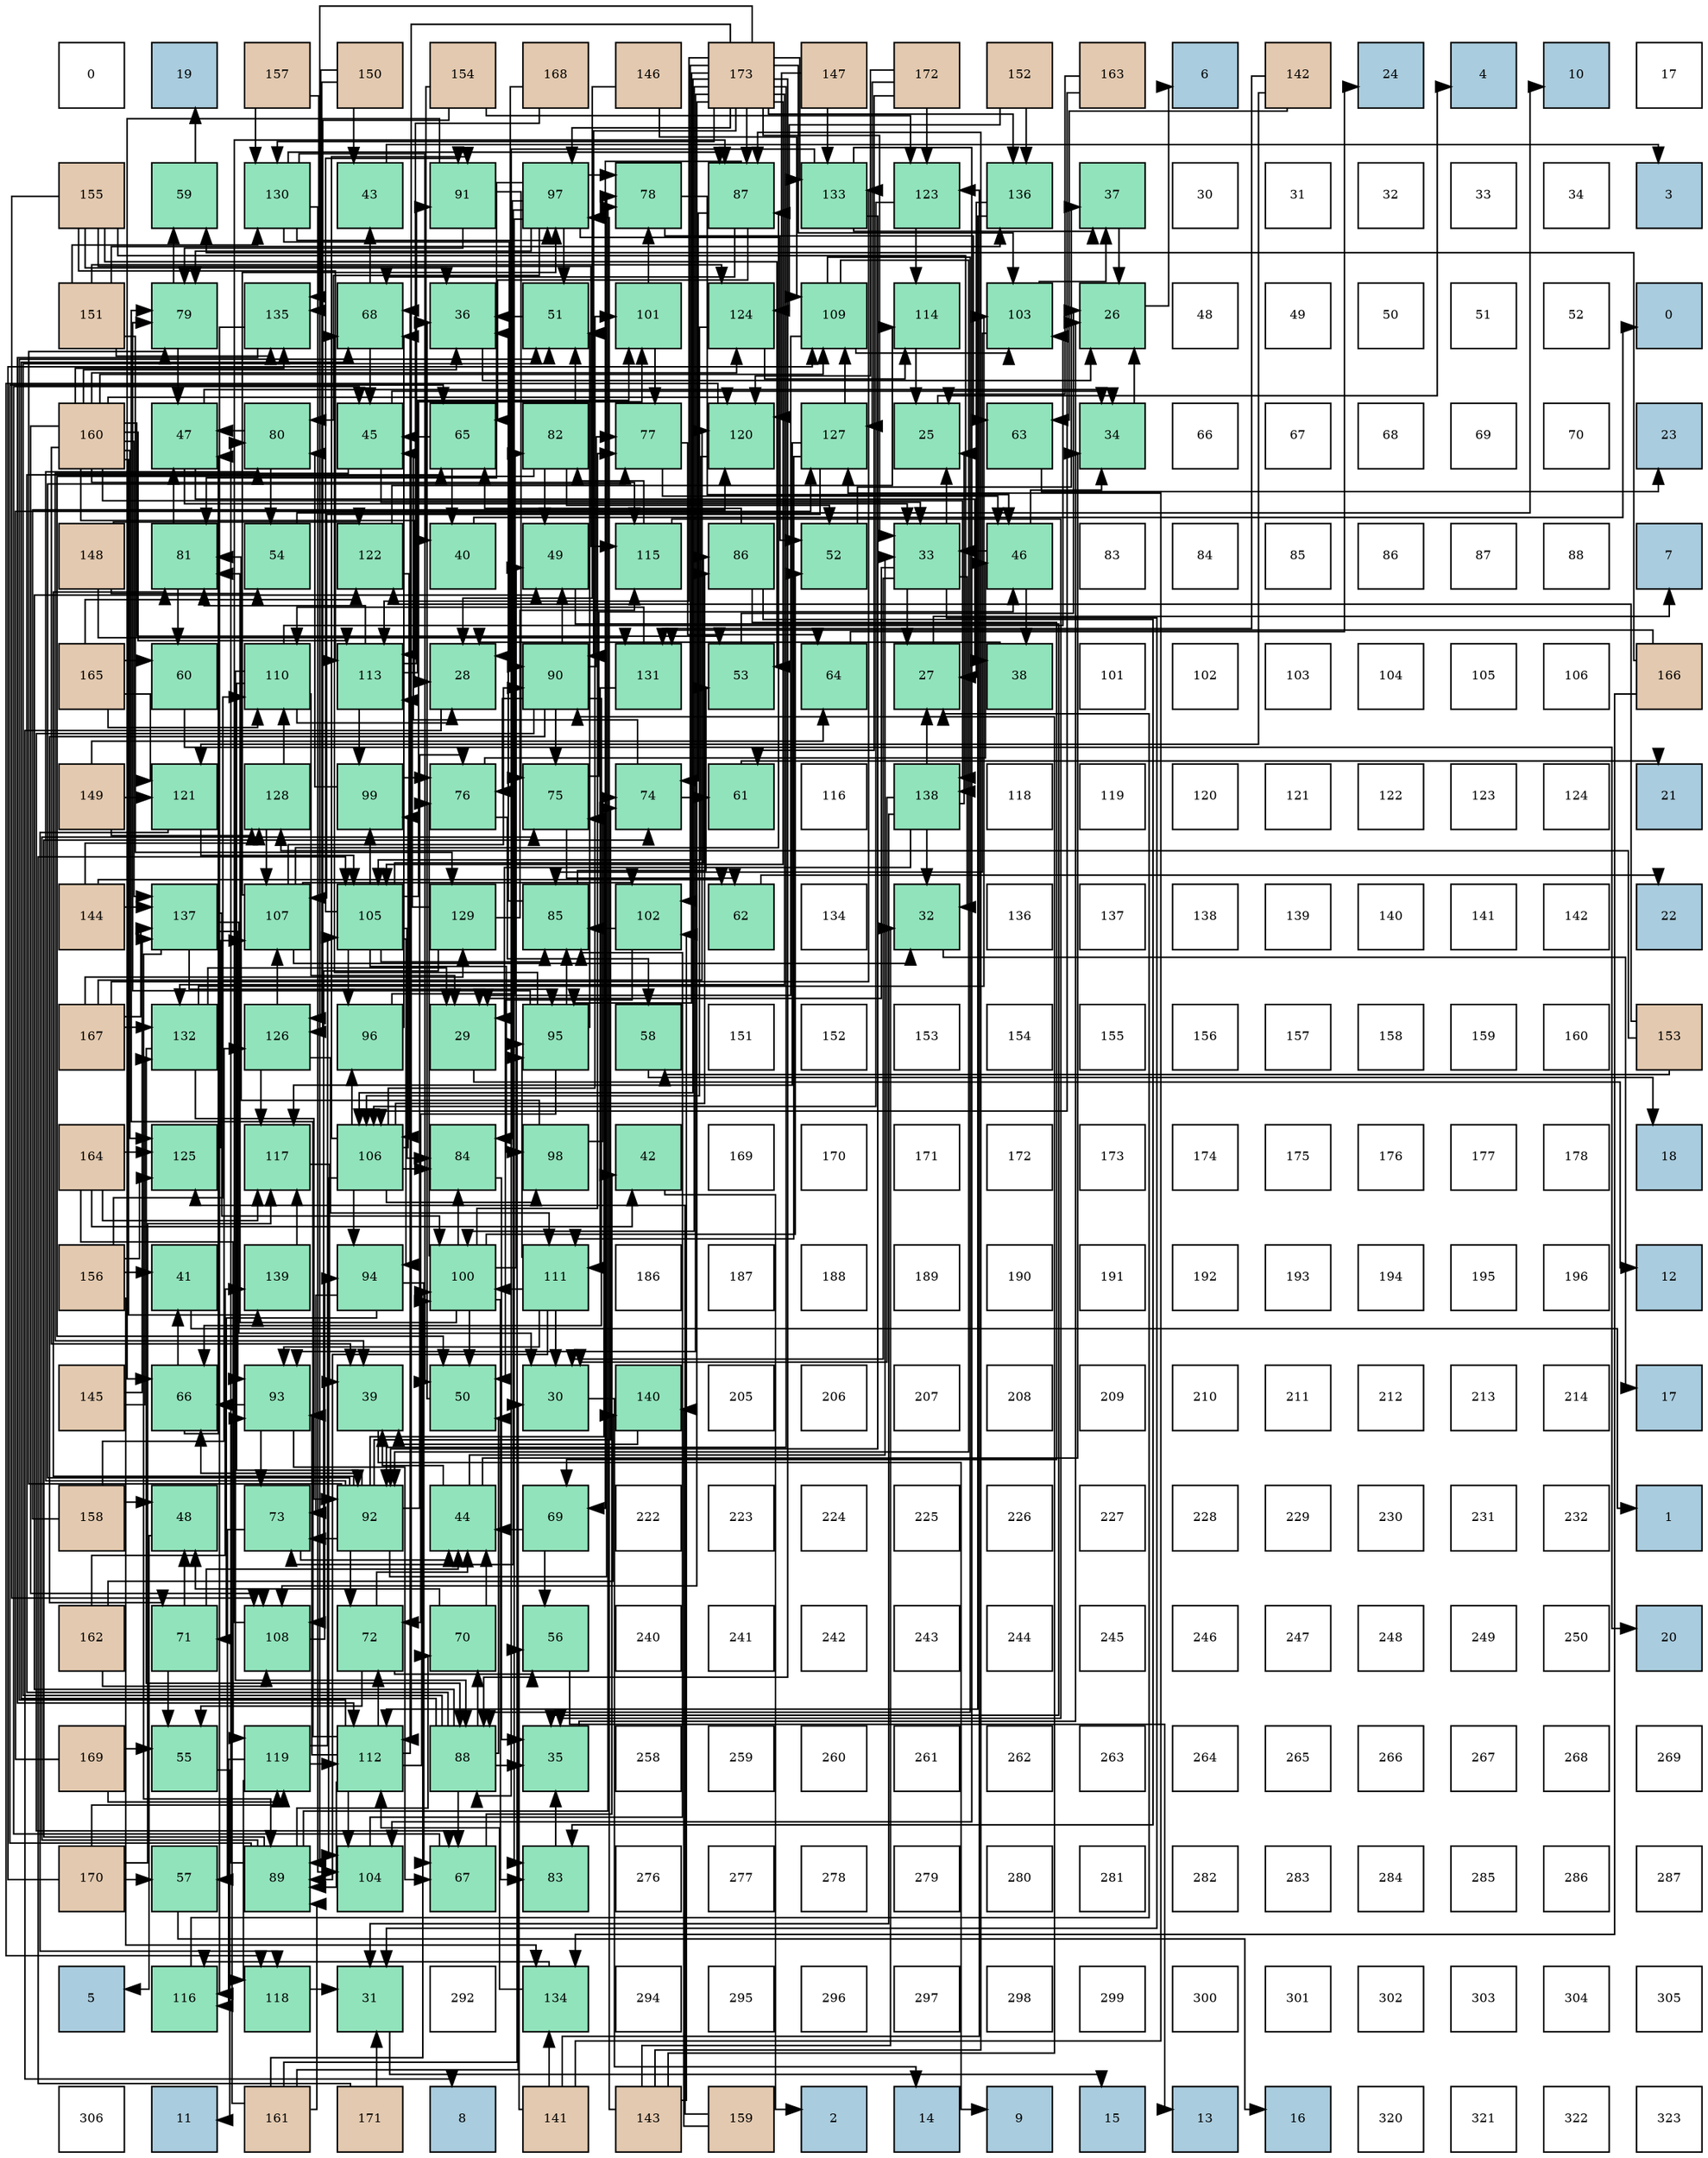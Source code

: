 digraph layout{
 rankdir=TB;
 splines=ortho;
 node [style=filled shape=square fixedsize=true width=0.6];
0[label="0", fontsize=8, fillcolor="#ffffff"];
1[label="19", fontsize=8, fillcolor="#a9ccde"];
2[label="157", fontsize=8, fillcolor="#e3c9af"];
3[label="150", fontsize=8, fillcolor="#e3c9af"];
4[label="154", fontsize=8, fillcolor="#e3c9af"];
5[label="168", fontsize=8, fillcolor="#e3c9af"];
6[label="146", fontsize=8, fillcolor="#e3c9af"];
7[label="173", fontsize=8, fillcolor="#e3c9af"];
8[label="147", fontsize=8, fillcolor="#e3c9af"];
9[label="172", fontsize=8, fillcolor="#e3c9af"];
10[label="152", fontsize=8, fillcolor="#e3c9af"];
11[label="163", fontsize=8, fillcolor="#e3c9af"];
12[label="6", fontsize=8, fillcolor="#a9ccde"];
13[label="142", fontsize=8, fillcolor="#e3c9af"];
14[label="24", fontsize=8, fillcolor="#a9ccde"];
15[label="4", fontsize=8, fillcolor="#a9ccde"];
16[label="10", fontsize=8, fillcolor="#a9ccde"];
17[label="17", fontsize=8, fillcolor="#ffffff"];
18[label="155", fontsize=8, fillcolor="#e3c9af"];
19[label="59", fontsize=8, fillcolor="#91e3bb"];
20[label="130", fontsize=8, fillcolor="#91e3bb"];
21[label="43", fontsize=8, fillcolor="#91e3bb"];
22[label="91", fontsize=8, fillcolor="#91e3bb"];
23[label="97", fontsize=8, fillcolor="#91e3bb"];
24[label="78", fontsize=8, fillcolor="#91e3bb"];
25[label="87", fontsize=8, fillcolor="#91e3bb"];
26[label="133", fontsize=8, fillcolor="#91e3bb"];
27[label="123", fontsize=8, fillcolor="#91e3bb"];
28[label="136", fontsize=8, fillcolor="#91e3bb"];
29[label="37", fontsize=8, fillcolor="#91e3bb"];
30[label="30", fontsize=8, fillcolor="#ffffff"];
31[label="31", fontsize=8, fillcolor="#ffffff"];
32[label="32", fontsize=8, fillcolor="#ffffff"];
33[label="33", fontsize=8, fillcolor="#ffffff"];
34[label="34", fontsize=8, fillcolor="#ffffff"];
35[label="3", fontsize=8, fillcolor="#a9ccde"];
36[label="151", fontsize=8, fillcolor="#e3c9af"];
37[label="79", fontsize=8, fillcolor="#91e3bb"];
38[label="135", fontsize=8, fillcolor="#91e3bb"];
39[label="68", fontsize=8, fillcolor="#91e3bb"];
40[label="36", fontsize=8, fillcolor="#91e3bb"];
41[label="51", fontsize=8, fillcolor="#91e3bb"];
42[label="101", fontsize=8, fillcolor="#91e3bb"];
43[label="124", fontsize=8, fillcolor="#91e3bb"];
44[label="109", fontsize=8, fillcolor="#91e3bb"];
45[label="114", fontsize=8, fillcolor="#91e3bb"];
46[label="103", fontsize=8, fillcolor="#91e3bb"];
47[label="26", fontsize=8, fillcolor="#91e3bb"];
48[label="48", fontsize=8, fillcolor="#ffffff"];
49[label="49", fontsize=8, fillcolor="#ffffff"];
50[label="50", fontsize=8, fillcolor="#ffffff"];
51[label="51", fontsize=8, fillcolor="#ffffff"];
52[label="52", fontsize=8, fillcolor="#ffffff"];
53[label="0", fontsize=8, fillcolor="#a9ccde"];
54[label="160", fontsize=8, fillcolor="#e3c9af"];
55[label="47", fontsize=8, fillcolor="#91e3bb"];
56[label="80", fontsize=8, fillcolor="#91e3bb"];
57[label="45", fontsize=8, fillcolor="#91e3bb"];
58[label="65", fontsize=8, fillcolor="#91e3bb"];
59[label="82", fontsize=8, fillcolor="#91e3bb"];
60[label="77", fontsize=8, fillcolor="#91e3bb"];
61[label="120", fontsize=8, fillcolor="#91e3bb"];
62[label="127", fontsize=8, fillcolor="#91e3bb"];
63[label="25", fontsize=8, fillcolor="#91e3bb"];
64[label="63", fontsize=8, fillcolor="#91e3bb"];
65[label="34", fontsize=8, fillcolor="#91e3bb"];
66[label="66", fontsize=8, fillcolor="#ffffff"];
67[label="67", fontsize=8, fillcolor="#ffffff"];
68[label="68", fontsize=8, fillcolor="#ffffff"];
69[label="69", fontsize=8, fillcolor="#ffffff"];
70[label="70", fontsize=8, fillcolor="#ffffff"];
71[label="23", fontsize=8, fillcolor="#a9ccde"];
72[label="148", fontsize=8, fillcolor="#e3c9af"];
73[label="81", fontsize=8, fillcolor="#91e3bb"];
74[label="54", fontsize=8, fillcolor="#91e3bb"];
75[label="122", fontsize=8, fillcolor="#91e3bb"];
76[label="40", fontsize=8, fillcolor="#91e3bb"];
77[label="49", fontsize=8, fillcolor="#91e3bb"];
78[label="115", fontsize=8, fillcolor="#91e3bb"];
79[label="86", fontsize=8, fillcolor="#91e3bb"];
80[label="52", fontsize=8, fillcolor="#91e3bb"];
81[label="33", fontsize=8, fillcolor="#91e3bb"];
82[label="46", fontsize=8, fillcolor="#91e3bb"];
83[label="83", fontsize=8, fillcolor="#ffffff"];
84[label="84", fontsize=8, fillcolor="#ffffff"];
85[label="85", fontsize=8, fillcolor="#ffffff"];
86[label="86", fontsize=8, fillcolor="#ffffff"];
87[label="87", fontsize=8, fillcolor="#ffffff"];
88[label="88", fontsize=8, fillcolor="#ffffff"];
89[label="7", fontsize=8, fillcolor="#a9ccde"];
90[label="165", fontsize=8, fillcolor="#e3c9af"];
91[label="60", fontsize=8, fillcolor="#91e3bb"];
92[label="110", fontsize=8, fillcolor="#91e3bb"];
93[label="113", fontsize=8, fillcolor="#91e3bb"];
94[label="28", fontsize=8, fillcolor="#91e3bb"];
95[label="90", fontsize=8, fillcolor="#91e3bb"];
96[label="131", fontsize=8, fillcolor="#91e3bb"];
97[label="53", fontsize=8, fillcolor="#91e3bb"];
98[label="64", fontsize=8, fillcolor="#91e3bb"];
99[label="27", fontsize=8, fillcolor="#91e3bb"];
100[label="38", fontsize=8, fillcolor="#91e3bb"];
101[label="101", fontsize=8, fillcolor="#ffffff"];
102[label="102", fontsize=8, fillcolor="#ffffff"];
103[label="103", fontsize=8, fillcolor="#ffffff"];
104[label="104", fontsize=8, fillcolor="#ffffff"];
105[label="105", fontsize=8, fillcolor="#ffffff"];
106[label="106", fontsize=8, fillcolor="#ffffff"];
107[label="166", fontsize=8, fillcolor="#e3c9af"];
108[label="149", fontsize=8, fillcolor="#e3c9af"];
109[label="121", fontsize=8, fillcolor="#91e3bb"];
110[label="128", fontsize=8, fillcolor="#91e3bb"];
111[label="99", fontsize=8, fillcolor="#91e3bb"];
112[label="76", fontsize=8, fillcolor="#91e3bb"];
113[label="75", fontsize=8, fillcolor="#91e3bb"];
114[label="74", fontsize=8, fillcolor="#91e3bb"];
115[label="61", fontsize=8, fillcolor="#91e3bb"];
116[label="116", fontsize=8, fillcolor="#ffffff"];
117[label="138", fontsize=8, fillcolor="#91e3bb"];
118[label="118", fontsize=8, fillcolor="#ffffff"];
119[label="119", fontsize=8, fillcolor="#ffffff"];
120[label="120", fontsize=8, fillcolor="#ffffff"];
121[label="121", fontsize=8, fillcolor="#ffffff"];
122[label="122", fontsize=8, fillcolor="#ffffff"];
123[label="123", fontsize=8, fillcolor="#ffffff"];
124[label="124", fontsize=8, fillcolor="#ffffff"];
125[label="21", fontsize=8, fillcolor="#a9ccde"];
126[label="144", fontsize=8, fillcolor="#e3c9af"];
127[label="137", fontsize=8, fillcolor="#91e3bb"];
128[label="107", fontsize=8, fillcolor="#91e3bb"];
129[label="105", fontsize=8, fillcolor="#91e3bb"];
130[label="129", fontsize=8, fillcolor="#91e3bb"];
131[label="85", fontsize=8, fillcolor="#91e3bb"];
132[label="102", fontsize=8, fillcolor="#91e3bb"];
133[label="62", fontsize=8, fillcolor="#91e3bb"];
134[label="134", fontsize=8, fillcolor="#ffffff"];
135[label="32", fontsize=8, fillcolor="#91e3bb"];
136[label="136", fontsize=8, fillcolor="#ffffff"];
137[label="137", fontsize=8, fillcolor="#ffffff"];
138[label="138", fontsize=8, fillcolor="#ffffff"];
139[label="139", fontsize=8, fillcolor="#ffffff"];
140[label="140", fontsize=8, fillcolor="#ffffff"];
141[label="141", fontsize=8, fillcolor="#ffffff"];
142[label="142", fontsize=8, fillcolor="#ffffff"];
143[label="22", fontsize=8, fillcolor="#a9ccde"];
144[label="167", fontsize=8, fillcolor="#e3c9af"];
145[label="132", fontsize=8, fillcolor="#91e3bb"];
146[label="126", fontsize=8, fillcolor="#91e3bb"];
147[label="96", fontsize=8, fillcolor="#91e3bb"];
148[label="29", fontsize=8, fillcolor="#91e3bb"];
149[label="95", fontsize=8, fillcolor="#91e3bb"];
150[label="58", fontsize=8, fillcolor="#91e3bb"];
151[label="151", fontsize=8, fillcolor="#ffffff"];
152[label="152", fontsize=8, fillcolor="#ffffff"];
153[label="153", fontsize=8, fillcolor="#ffffff"];
154[label="154", fontsize=8, fillcolor="#ffffff"];
155[label="155", fontsize=8, fillcolor="#ffffff"];
156[label="156", fontsize=8, fillcolor="#ffffff"];
157[label="157", fontsize=8, fillcolor="#ffffff"];
158[label="158", fontsize=8, fillcolor="#ffffff"];
159[label="159", fontsize=8, fillcolor="#ffffff"];
160[label="160", fontsize=8, fillcolor="#ffffff"];
161[label="153", fontsize=8, fillcolor="#e3c9af"];
162[label="164", fontsize=8, fillcolor="#e3c9af"];
163[label="125", fontsize=8, fillcolor="#91e3bb"];
164[label="117", fontsize=8, fillcolor="#91e3bb"];
165[label="106", fontsize=8, fillcolor="#91e3bb"];
166[label="84", fontsize=8, fillcolor="#91e3bb"];
167[label="98", fontsize=8, fillcolor="#91e3bb"];
168[label="42", fontsize=8, fillcolor="#91e3bb"];
169[label="169", fontsize=8, fillcolor="#ffffff"];
170[label="170", fontsize=8, fillcolor="#ffffff"];
171[label="171", fontsize=8, fillcolor="#ffffff"];
172[label="172", fontsize=8, fillcolor="#ffffff"];
173[label="173", fontsize=8, fillcolor="#ffffff"];
174[label="174", fontsize=8, fillcolor="#ffffff"];
175[label="175", fontsize=8, fillcolor="#ffffff"];
176[label="176", fontsize=8, fillcolor="#ffffff"];
177[label="177", fontsize=8, fillcolor="#ffffff"];
178[label="178", fontsize=8, fillcolor="#ffffff"];
179[label="18", fontsize=8, fillcolor="#a9ccde"];
180[label="156", fontsize=8, fillcolor="#e3c9af"];
181[label="41", fontsize=8, fillcolor="#91e3bb"];
182[label="139", fontsize=8, fillcolor="#91e3bb"];
183[label="94", fontsize=8, fillcolor="#91e3bb"];
184[label="100", fontsize=8, fillcolor="#91e3bb"];
185[label="111", fontsize=8, fillcolor="#91e3bb"];
186[label="186", fontsize=8, fillcolor="#ffffff"];
187[label="187", fontsize=8, fillcolor="#ffffff"];
188[label="188", fontsize=8, fillcolor="#ffffff"];
189[label="189", fontsize=8, fillcolor="#ffffff"];
190[label="190", fontsize=8, fillcolor="#ffffff"];
191[label="191", fontsize=8, fillcolor="#ffffff"];
192[label="192", fontsize=8, fillcolor="#ffffff"];
193[label="193", fontsize=8, fillcolor="#ffffff"];
194[label="194", fontsize=8, fillcolor="#ffffff"];
195[label="195", fontsize=8, fillcolor="#ffffff"];
196[label="196", fontsize=8, fillcolor="#ffffff"];
197[label="12", fontsize=8, fillcolor="#a9ccde"];
198[label="145", fontsize=8, fillcolor="#e3c9af"];
199[label="66", fontsize=8, fillcolor="#91e3bb"];
200[label="93", fontsize=8, fillcolor="#91e3bb"];
201[label="39", fontsize=8, fillcolor="#91e3bb"];
202[label="50", fontsize=8, fillcolor="#91e3bb"];
203[label="30", fontsize=8, fillcolor="#91e3bb"];
204[label="140", fontsize=8, fillcolor="#91e3bb"];
205[label="205", fontsize=8, fillcolor="#ffffff"];
206[label="206", fontsize=8, fillcolor="#ffffff"];
207[label="207", fontsize=8, fillcolor="#ffffff"];
208[label="208", fontsize=8, fillcolor="#ffffff"];
209[label="209", fontsize=8, fillcolor="#ffffff"];
210[label="210", fontsize=8, fillcolor="#ffffff"];
211[label="211", fontsize=8, fillcolor="#ffffff"];
212[label="212", fontsize=8, fillcolor="#ffffff"];
213[label="213", fontsize=8, fillcolor="#ffffff"];
214[label="214", fontsize=8, fillcolor="#ffffff"];
215[label="17", fontsize=8, fillcolor="#a9ccde"];
216[label="158", fontsize=8, fillcolor="#e3c9af"];
217[label="48", fontsize=8, fillcolor="#91e3bb"];
218[label="73", fontsize=8, fillcolor="#91e3bb"];
219[label="92", fontsize=8, fillcolor="#91e3bb"];
220[label="44", fontsize=8, fillcolor="#91e3bb"];
221[label="69", fontsize=8, fillcolor="#91e3bb"];
222[label="222", fontsize=8, fillcolor="#ffffff"];
223[label="223", fontsize=8, fillcolor="#ffffff"];
224[label="224", fontsize=8, fillcolor="#ffffff"];
225[label="225", fontsize=8, fillcolor="#ffffff"];
226[label="226", fontsize=8, fillcolor="#ffffff"];
227[label="227", fontsize=8, fillcolor="#ffffff"];
228[label="228", fontsize=8, fillcolor="#ffffff"];
229[label="229", fontsize=8, fillcolor="#ffffff"];
230[label="230", fontsize=8, fillcolor="#ffffff"];
231[label="231", fontsize=8, fillcolor="#ffffff"];
232[label="232", fontsize=8, fillcolor="#ffffff"];
233[label="1", fontsize=8, fillcolor="#a9ccde"];
234[label="162", fontsize=8, fillcolor="#e3c9af"];
235[label="71", fontsize=8, fillcolor="#91e3bb"];
236[label="108", fontsize=8, fillcolor="#91e3bb"];
237[label="72", fontsize=8, fillcolor="#91e3bb"];
238[label="70", fontsize=8, fillcolor="#91e3bb"];
239[label="56", fontsize=8, fillcolor="#91e3bb"];
240[label="240", fontsize=8, fillcolor="#ffffff"];
241[label="241", fontsize=8, fillcolor="#ffffff"];
242[label="242", fontsize=8, fillcolor="#ffffff"];
243[label="243", fontsize=8, fillcolor="#ffffff"];
244[label="244", fontsize=8, fillcolor="#ffffff"];
245[label="245", fontsize=8, fillcolor="#ffffff"];
246[label="246", fontsize=8, fillcolor="#ffffff"];
247[label="247", fontsize=8, fillcolor="#ffffff"];
248[label="248", fontsize=8, fillcolor="#ffffff"];
249[label="249", fontsize=8, fillcolor="#ffffff"];
250[label="250", fontsize=8, fillcolor="#ffffff"];
251[label="20", fontsize=8, fillcolor="#a9ccde"];
252[label="169", fontsize=8, fillcolor="#e3c9af"];
253[label="55", fontsize=8, fillcolor="#91e3bb"];
254[label="119", fontsize=8, fillcolor="#91e3bb"];
255[label="112", fontsize=8, fillcolor="#91e3bb"];
256[label="88", fontsize=8, fillcolor="#91e3bb"];
257[label="35", fontsize=8, fillcolor="#91e3bb"];
258[label="258", fontsize=8, fillcolor="#ffffff"];
259[label="259", fontsize=8, fillcolor="#ffffff"];
260[label="260", fontsize=8, fillcolor="#ffffff"];
261[label="261", fontsize=8, fillcolor="#ffffff"];
262[label="262", fontsize=8, fillcolor="#ffffff"];
263[label="263", fontsize=8, fillcolor="#ffffff"];
264[label="264", fontsize=8, fillcolor="#ffffff"];
265[label="265", fontsize=8, fillcolor="#ffffff"];
266[label="266", fontsize=8, fillcolor="#ffffff"];
267[label="267", fontsize=8, fillcolor="#ffffff"];
268[label="268", fontsize=8, fillcolor="#ffffff"];
269[label="269", fontsize=8, fillcolor="#ffffff"];
270[label="170", fontsize=8, fillcolor="#e3c9af"];
271[label="57", fontsize=8, fillcolor="#91e3bb"];
272[label="89", fontsize=8, fillcolor="#91e3bb"];
273[label="104", fontsize=8, fillcolor="#91e3bb"];
274[label="67", fontsize=8, fillcolor="#91e3bb"];
275[label="83", fontsize=8, fillcolor="#91e3bb"];
276[label="276", fontsize=8, fillcolor="#ffffff"];
277[label="277", fontsize=8, fillcolor="#ffffff"];
278[label="278", fontsize=8, fillcolor="#ffffff"];
279[label="279", fontsize=8, fillcolor="#ffffff"];
280[label="280", fontsize=8, fillcolor="#ffffff"];
281[label="281", fontsize=8, fillcolor="#ffffff"];
282[label="282", fontsize=8, fillcolor="#ffffff"];
283[label="283", fontsize=8, fillcolor="#ffffff"];
284[label="284", fontsize=8, fillcolor="#ffffff"];
285[label="285", fontsize=8, fillcolor="#ffffff"];
286[label="286", fontsize=8, fillcolor="#ffffff"];
287[label="287", fontsize=8, fillcolor="#ffffff"];
288[label="5", fontsize=8, fillcolor="#a9ccde"];
289[label="116", fontsize=8, fillcolor="#91e3bb"];
290[label="118", fontsize=8, fillcolor="#91e3bb"];
291[label="31", fontsize=8, fillcolor="#91e3bb"];
292[label="292", fontsize=8, fillcolor="#ffffff"];
293[label="134", fontsize=8, fillcolor="#91e3bb"];
294[label="294", fontsize=8, fillcolor="#ffffff"];
295[label="295", fontsize=8, fillcolor="#ffffff"];
296[label="296", fontsize=8, fillcolor="#ffffff"];
297[label="297", fontsize=8, fillcolor="#ffffff"];
298[label="298", fontsize=8, fillcolor="#ffffff"];
299[label="299", fontsize=8, fillcolor="#ffffff"];
300[label="300", fontsize=8, fillcolor="#ffffff"];
301[label="301", fontsize=8, fillcolor="#ffffff"];
302[label="302", fontsize=8, fillcolor="#ffffff"];
303[label="303", fontsize=8, fillcolor="#ffffff"];
304[label="304", fontsize=8, fillcolor="#ffffff"];
305[label="305", fontsize=8, fillcolor="#ffffff"];
306[label="306", fontsize=8, fillcolor="#ffffff"];
307[label="11", fontsize=8, fillcolor="#a9ccde"];
308[label="161", fontsize=8, fillcolor="#e3c9af"];
309[label="171", fontsize=8, fillcolor="#e3c9af"];
310[label="8", fontsize=8, fillcolor="#a9ccde"];
311[label="141", fontsize=8, fillcolor="#e3c9af"];
312[label="143", fontsize=8, fillcolor="#e3c9af"];
313[label="159", fontsize=8, fillcolor="#e3c9af"];
314[label="2", fontsize=8, fillcolor="#a9ccde"];
315[label="14", fontsize=8, fillcolor="#a9ccde"];
316[label="9", fontsize=8, fillcolor="#a9ccde"];
317[label="15", fontsize=8, fillcolor="#a9ccde"];
318[label="13", fontsize=8, fillcolor="#a9ccde"];
319[label="16", fontsize=8, fillcolor="#a9ccde"];
320[label="320", fontsize=8, fillcolor="#ffffff"];
321[label="321", fontsize=8, fillcolor="#ffffff"];
322[label="322", fontsize=8, fillcolor="#ffffff"];
323[label="323", fontsize=8, fillcolor="#ffffff"];
edge [constraint=false, style=vis];63 -> 15;
47 -> 12;
99 -> 89;
94 -> 310;
148 -> 197;
203 -> 315;
291 -> 317;
135 -> 215;
81 -> 63;
81 -> 99;
81 -> 148;
81 -> 203;
81 -> 291;
81 -> 135;
65 -> 47;
257 -> 47;
40 -> 47;
29 -> 47;
100 -> 94;
201 -> 316;
76 -> 53;
181 -> 233;
168 -> 314;
21 -> 35;
220 -> 81;
220 -> 65;
220 -> 201;
57 -> 81;
57 -> 65;
57 -> 201;
82 -> 81;
82 -> 65;
82 -> 100;
55 -> 81;
55 -> 65;
55 -> 100;
217 -> 288;
77 -> 257;
202 -> 40;
41 -> 40;
80 -> 29;
97 -> 47;
74 -> 16;
253 -> 307;
239 -> 318;
271 -> 319;
150 -> 179;
19 -> 1;
91 -> 251;
115 -> 125;
133 -> 143;
64 -> 71;
98 -> 14;
58 -> 76;
58 -> 57;
199 -> 181;
199 -> 55;
274 -> 168;
274 -> 57;
39 -> 21;
39 -> 57;
221 -> 220;
221 -> 239;
238 -> 220;
238 -> 217;
235 -> 220;
235 -> 217;
235 -> 253;
237 -> 220;
237 -> 253;
237 -> 239;
218 -> 220;
218 -> 271;
114 -> 57;
114 -> 115;
113 -> 82;
113 -> 133;
112 -> 82;
112 -> 150;
60 -> 82;
60 -> 98;
24 -> 82;
24 -> 64;
37 -> 55;
37 -> 19;
56 -> 55;
56 -> 74;
73 -> 55;
73 -> 91;
59 -> 77;
59 -> 202;
59 -> 41;
59 -> 80;
275 -> 257;
166 -> 257;
131 -> 40;
131 -> 97;
79 -> 58;
79 -> 221;
79 -> 275;
25 -> 58;
25 -> 39;
25 -> 221;
25 -> 114;
256 -> 257;
256 -> 77;
256 -> 202;
256 -> 41;
256 -> 58;
256 -> 274;
256 -> 39;
256 -> 238;
272 -> 58;
272 -> 238;
272 -> 114;
272 -> 113;
272 -> 24;
272 -> 56;
95 -> 77;
95 -> 199;
95 -> 274;
95 -> 235;
95 -> 113;
95 -> 112;
95 -> 60;
22 -> 199;
22 -> 113;
22 -> 37;
219 -> 199;
219 -> 237;
219 -> 218;
219 -> 114;
219 -> 113;
219 -> 112;
219 -> 60;
219 -> 24;
219 -> 37;
219 -> 56;
219 -> 73;
200 -> 199;
200 -> 274;
200 -> 218;
183 -> 274;
183 -> 235;
183 -> 218;
149 -> 41;
149 -> 39;
149 -> 237;
149 -> 37;
149 -> 131;
147 -> 39;
147 -> 59;
23 -> 41;
23 -> 80;
23 -> 218;
23 -> 24;
23 -> 37;
23 -> 56;
23 -> 73;
23 -> 275;
23 -> 166;
167 -> 114;
167 -> 73;
111 -> 112;
111 -> 56;
184 -> 77;
184 -> 202;
184 -> 80;
184 -> 112;
184 -> 60;
184 -> 73;
184 -> 275;
184 -> 166;
42 -> 60;
42 -> 24;
132 -> 202;
132 -> 131;
46 -> 29;
46 -> 131;
273 -> 131;
129 -> 166;
129 -> 131;
129 -> 79;
129 -> 22;
129 -> 183;
129 -> 147;
129 -> 167;
129 -> 111;
129 -> 42;
165 -> 166;
165 -> 79;
165 -> 22;
165 -> 183;
165 -> 147;
165 -> 167;
165 -> 111;
165 -> 42;
165 -> 273;
128 -> 135;
128 -> 25;
128 -> 95;
128 -> 23;
128 -> 132;
236 -> 25;
236 -> 183;
44 -> 148;
44 -> 256;
44 -> 219;
44 -> 46;
92 -> 94;
92 -> 148;
92 -> 256;
92 -> 219;
92 -> 46;
185 -> 203;
185 -> 272;
185 -> 200;
185 -> 149;
185 -> 184;
255 -> 41;
255 -> 39;
255 -> 237;
255 -> 37;
255 -> 272;
255 -> 200;
255 -> 184;
255 -> 273;
93 -> 73;
93 -> 22;
93 -> 111;
93 -> 42;
45 -> 63;
78 -> 257;
78 -> 59;
289 -> 99;
164 -> 201;
290 -> 291;
254 -> 129;
254 -> 255;
254 -> 289;
254 -> 290;
61 -> 129;
61 -> 290;
109 -> 129;
109 -> 290;
75 -> 165;
75 -> 45;
27 -> 165;
27 -> 45;
43 -> 165;
43 -> 45;
163 -> 128;
146 -> 128;
146 -> 185;
146 -> 164;
62 -> 128;
62 -> 44;
62 -> 185;
62 -> 164;
110 -> 128;
110 -> 92;
130 -> 236;
130 -> 93;
130 -> 78;
20 -> 202;
20 -> 25;
20 -> 95;
20 -> 23;
20 -> 273;
96 -> 92;
96 -> 185;
145 -> 148;
145 -> 256;
145 -> 219;
145 -> 46;
26 -> 29;
26 -> 256;
26 -> 219;
26 -> 273;
293 -> 255;
293 -> 289;
38 -> 255;
38 -> 289;
28 -> 99;
28 -> 255;
127 -> 203;
127 -> 272;
127 -> 200;
127 -> 149;
127 -> 184;
117 -> 63;
117 -> 99;
117 -> 148;
117 -> 203;
117 -> 291;
117 -> 135;
182 -> 164;
204 -> 201;
311 -> 239;
311 -> 27;
311 -> 62;
311 -> 293;
13 -> 64;
13 -> 109;
13 -> 96;
312 -> 135;
312 -> 25;
312 -> 95;
312 -> 23;
312 -> 132;
126 -> 133;
126 -> 110;
126 -> 127;
198 -> 145;
198 -> 127;
6 -> 94;
6 -> 44;
8 -> 61;
8 -> 26;
72 -> 74;
72 -> 75;
72 -> 96;
108 -> 98;
108 -> 109;
108 -> 110;
3 -> 21;
3 -> 146;
3 -> 38;
36 -> 43;
36 -> 130;
36 -> 20;
36 -> 38;
36 -> 28;
10 -> 43;
10 -> 28;
161 -> 150;
161 -> 75;
161 -> 110;
4 -> 76;
4 -> 27;
4 -> 146;
18 -> 40;
18 -> 97;
18 -> 236;
18 -> 93;
18 -> 78;
18 -> 117;
180 -> 181;
180 -> 92;
180 -> 163;
180 -> 293;
2 -> 20;
2 -> 38;
216 -> 217;
216 -> 61;
216 -> 146;
313 -> 163;
313 -> 204;
54 -> 94;
54 -> 40;
54 -> 201;
54 -> 97;
54 -> 236;
54 -> 44;
54 -> 93;
54 -> 78;
54 -> 61;
54 -> 43;
54 -> 163;
54 -> 38;
54 -> 127;
54 -> 117;
54 -> 182;
308 -> 203;
308 -> 272;
308 -> 200;
308 -> 149;
308 -> 184;
234 -> 236;
234 -> 182;
234 -> 204;
11 -> 63;
11 -> 165;
162 -> 168;
162 -> 164;
162 -> 254;
162 -> 163;
90 -> 91;
90 -> 92;
90 -> 109;
90 -> 75;
107 -> 19;
107 -> 96;
107 -> 293;
144 -> 61;
144 -> 130;
144 -> 145;
144 -> 26;
144 -> 127;
5 -> 94;
5 -> 93;
252 -> 253;
252 -> 254;
252 -> 62;
270 -> 271;
270 -> 44;
270 -> 164;
270 -> 254;
309 -> 291;
309 -> 129;
9 -> 115;
9 -> 61;
9 -> 27;
9 -> 62;
7 -> 81;
7 -> 25;
7 -> 256;
7 -> 272;
7 -> 95;
7 -> 219;
7 -> 200;
7 -> 149;
7 -> 23;
7 -> 184;
7 -> 132;
7 -> 46;
7 -> 129;
7 -> 165;
7 -> 236;
7 -> 255;
7 -> 93;
7 -> 20;
7 -> 145;
7 -> 26;
7 -> 28;
edge [constraint=true, style=invis];
0 -> 18 -> 36 -> 54 -> 72 -> 90 -> 108 -> 126 -> 144 -> 162 -> 180 -> 198 -> 216 -> 234 -> 252 -> 270 -> 288 -> 306;
1 -> 19 -> 37 -> 55 -> 73 -> 91 -> 109 -> 127 -> 145 -> 163 -> 181 -> 199 -> 217 -> 235 -> 253 -> 271 -> 289 -> 307;
2 -> 20 -> 38 -> 56 -> 74 -> 92 -> 110 -> 128 -> 146 -> 164 -> 182 -> 200 -> 218 -> 236 -> 254 -> 272 -> 290 -> 308;
3 -> 21 -> 39 -> 57 -> 75 -> 93 -> 111 -> 129 -> 147 -> 165 -> 183 -> 201 -> 219 -> 237 -> 255 -> 273 -> 291 -> 309;
4 -> 22 -> 40 -> 58 -> 76 -> 94 -> 112 -> 130 -> 148 -> 166 -> 184 -> 202 -> 220 -> 238 -> 256 -> 274 -> 292 -> 310;
5 -> 23 -> 41 -> 59 -> 77 -> 95 -> 113 -> 131 -> 149 -> 167 -> 185 -> 203 -> 221 -> 239 -> 257 -> 275 -> 293 -> 311;
6 -> 24 -> 42 -> 60 -> 78 -> 96 -> 114 -> 132 -> 150 -> 168 -> 186 -> 204 -> 222 -> 240 -> 258 -> 276 -> 294 -> 312;
7 -> 25 -> 43 -> 61 -> 79 -> 97 -> 115 -> 133 -> 151 -> 169 -> 187 -> 205 -> 223 -> 241 -> 259 -> 277 -> 295 -> 313;
8 -> 26 -> 44 -> 62 -> 80 -> 98 -> 116 -> 134 -> 152 -> 170 -> 188 -> 206 -> 224 -> 242 -> 260 -> 278 -> 296 -> 314;
9 -> 27 -> 45 -> 63 -> 81 -> 99 -> 117 -> 135 -> 153 -> 171 -> 189 -> 207 -> 225 -> 243 -> 261 -> 279 -> 297 -> 315;
10 -> 28 -> 46 -> 64 -> 82 -> 100 -> 118 -> 136 -> 154 -> 172 -> 190 -> 208 -> 226 -> 244 -> 262 -> 280 -> 298 -> 316;
11 -> 29 -> 47 -> 65 -> 83 -> 101 -> 119 -> 137 -> 155 -> 173 -> 191 -> 209 -> 227 -> 245 -> 263 -> 281 -> 299 -> 317;
12 -> 30 -> 48 -> 66 -> 84 -> 102 -> 120 -> 138 -> 156 -> 174 -> 192 -> 210 -> 228 -> 246 -> 264 -> 282 -> 300 -> 318;
13 -> 31 -> 49 -> 67 -> 85 -> 103 -> 121 -> 139 -> 157 -> 175 -> 193 -> 211 -> 229 -> 247 -> 265 -> 283 -> 301 -> 319;
14 -> 32 -> 50 -> 68 -> 86 -> 104 -> 122 -> 140 -> 158 -> 176 -> 194 -> 212 -> 230 -> 248 -> 266 -> 284 -> 302 -> 320;
15 -> 33 -> 51 -> 69 -> 87 -> 105 -> 123 -> 141 -> 159 -> 177 -> 195 -> 213 -> 231 -> 249 -> 267 -> 285 -> 303 -> 321;
16 -> 34 -> 52 -> 70 -> 88 -> 106 -> 124 -> 142 -> 160 -> 178 -> 196 -> 214 -> 232 -> 250 -> 268 -> 286 -> 304 -> 322;
17 -> 35 -> 53 -> 71 -> 89 -> 107 -> 125 -> 143 -> 161 -> 179 -> 197 -> 215 -> 233 -> 251 -> 269 -> 287 -> 305 -> 323;
rank = same {0 -> 1 -> 2 -> 3 -> 4 -> 5 -> 6 -> 7 -> 8 -> 9 -> 10 -> 11 -> 12 -> 13 -> 14 -> 15 -> 16 -> 17};
rank = same {18 -> 19 -> 20 -> 21 -> 22 -> 23 -> 24 -> 25 -> 26 -> 27 -> 28 -> 29 -> 30 -> 31 -> 32 -> 33 -> 34 -> 35};
rank = same {36 -> 37 -> 38 -> 39 -> 40 -> 41 -> 42 -> 43 -> 44 -> 45 -> 46 -> 47 -> 48 -> 49 -> 50 -> 51 -> 52 -> 53};
rank = same {54 -> 55 -> 56 -> 57 -> 58 -> 59 -> 60 -> 61 -> 62 -> 63 -> 64 -> 65 -> 66 -> 67 -> 68 -> 69 -> 70 -> 71};
rank = same {72 -> 73 -> 74 -> 75 -> 76 -> 77 -> 78 -> 79 -> 80 -> 81 -> 82 -> 83 -> 84 -> 85 -> 86 -> 87 -> 88 -> 89};
rank = same {90 -> 91 -> 92 -> 93 -> 94 -> 95 -> 96 -> 97 -> 98 -> 99 -> 100 -> 101 -> 102 -> 103 -> 104 -> 105 -> 106 -> 107};
rank = same {108 -> 109 -> 110 -> 111 -> 112 -> 113 -> 114 -> 115 -> 116 -> 117 -> 118 -> 119 -> 120 -> 121 -> 122 -> 123 -> 124 -> 125};
rank = same {126 -> 127 -> 128 -> 129 -> 130 -> 131 -> 132 -> 133 -> 134 -> 135 -> 136 -> 137 -> 138 -> 139 -> 140 -> 141 -> 142 -> 143};
rank = same {144 -> 145 -> 146 -> 147 -> 148 -> 149 -> 150 -> 151 -> 152 -> 153 -> 154 -> 155 -> 156 -> 157 -> 158 -> 159 -> 160 -> 161};
rank = same {162 -> 163 -> 164 -> 165 -> 166 -> 167 -> 168 -> 169 -> 170 -> 171 -> 172 -> 173 -> 174 -> 175 -> 176 -> 177 -> 178 -> 179};
rank = same {180 -> 181 -> 182 -> 183 -> 184 -> 185 -> 186 -> 187 -> 188 -> 189 -> 190 -> 191 -> 192 -> 193 -> 194 -> 195 -> 196 -> 197};
rank = same {198 -> 199 -> 200 -> 201 -> 202 -> 203 -> 204 -> 205 -> 206 -> 207 -> 208 -> 209 -> 210 -> 211 -> 212 -> 213 -> 214 -> 215};
rank = same {216 -> 217 -> 218 -> 219 -> 220 -> 221 -> 222 -> 223 -> 224 -> 225 -> 226 -> 227 -> 228 -> 229 -> 230 -> 231 -> 232 -> 233};
rank = same {234 -> 235 -> 236 -> 237 -> 238 -> 239 -> 240 -> 241 -> 242 -> 243 -> 244 -> 245 -> 246 -> 247 -> 248 -> 249 -> 250 -> 251};
rank = same {252 -> 253 -> 254 -> 255 -> 256 -> 257 -> 258 -> 259 -> 260 -> 261 -> 262 -> 263 -> 264 -> 265 -> 266 -> 267 -> 268 -> 269};
rank = same {270 -> 271 -> 272 -> 273 -> 274 -> 275 -> 276 -> 277 -> 278 -> 279 -> 280 -> 281 -> 282 -> 283 -> 284 -> 285 -> 286 -> 287};
rank = same {288 -> 289 -> 290 -> 291 -> 292 -> 293 -> 294 -> 295 -> 296 -> 297 -> 298 -> 299 -> 300 -> 301 -> 302 -> 303 -> 304 -> 305};
rank = same {306 -> 307 -> 308 -> 309 -> 310 -> 311 -> 312 -> 313 -> 314 -> 315 -> 316 -> 317 -> 318 -> 319 -> 320 -> 321 -> 322 -> 323};
}